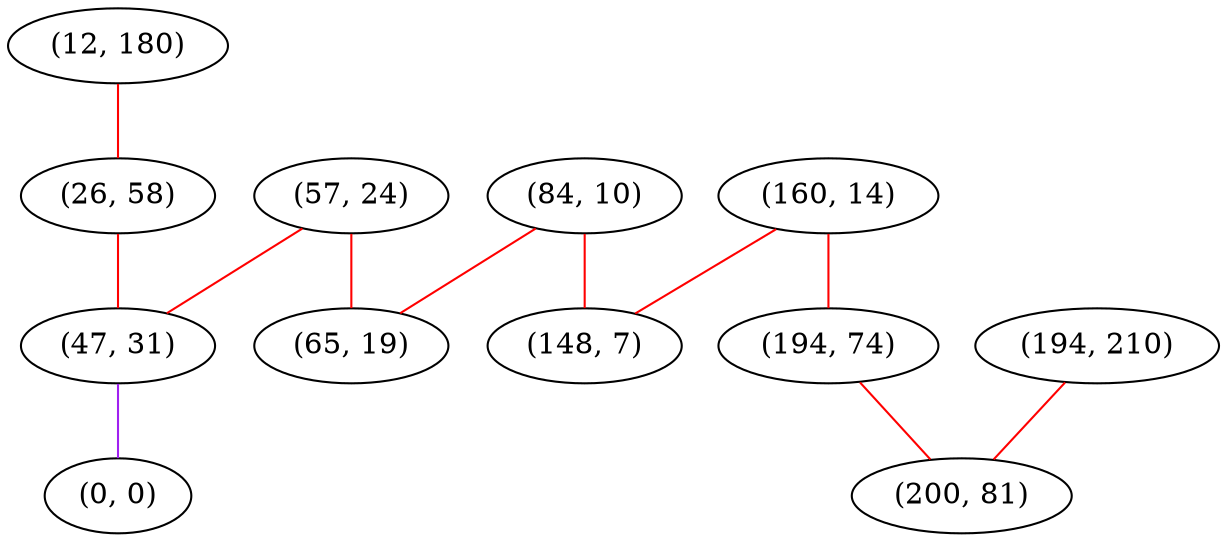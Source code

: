 graph "" {
"(12, 180)";
"(26, 58)";
"(160, 14)";
"(57, 24)";
"(194, 210)";
"(47, 31)";
"(0, 0)";
"(194, 74)";
"(84, 10)";
"(148, 7)";
"(65, 19)";
"(200, 81)";
"(12, 180)" -- "(26, 58)"  [color=red, key=0, weight=1];
"(26, 58)" -- "(47, 31)"  [color=red, key=0, weight=1];
"(160, 14)" -- "(148, 7)"  [color=red, key=0, weight=1];
"(160, 14)" -- "(194, 74)"  [color=red, key=0, weight=1];
"(57, 24)" -- "(65, 19)"  [color=red, key=0, weight=1];
"(57, 24)" -- "(47, 31)"  [color=red, key=0, weight=1];
"(194, 210)" -- "(200, 81)"  [color=red, key=0, weight=1];
"(47, 31)" -- "(0, 0)"  [color=purple, key=0, weight=4];
"(194, 74)" -- "(200, 81)"  [color=red, key=0, weight=1];
"(84, 10)" -- "(148, 7)"  [color=red, key=0, weight=1];
"(84, 10)" -- "(65, 19)"  [color=red, key=0, weight=1];
}
